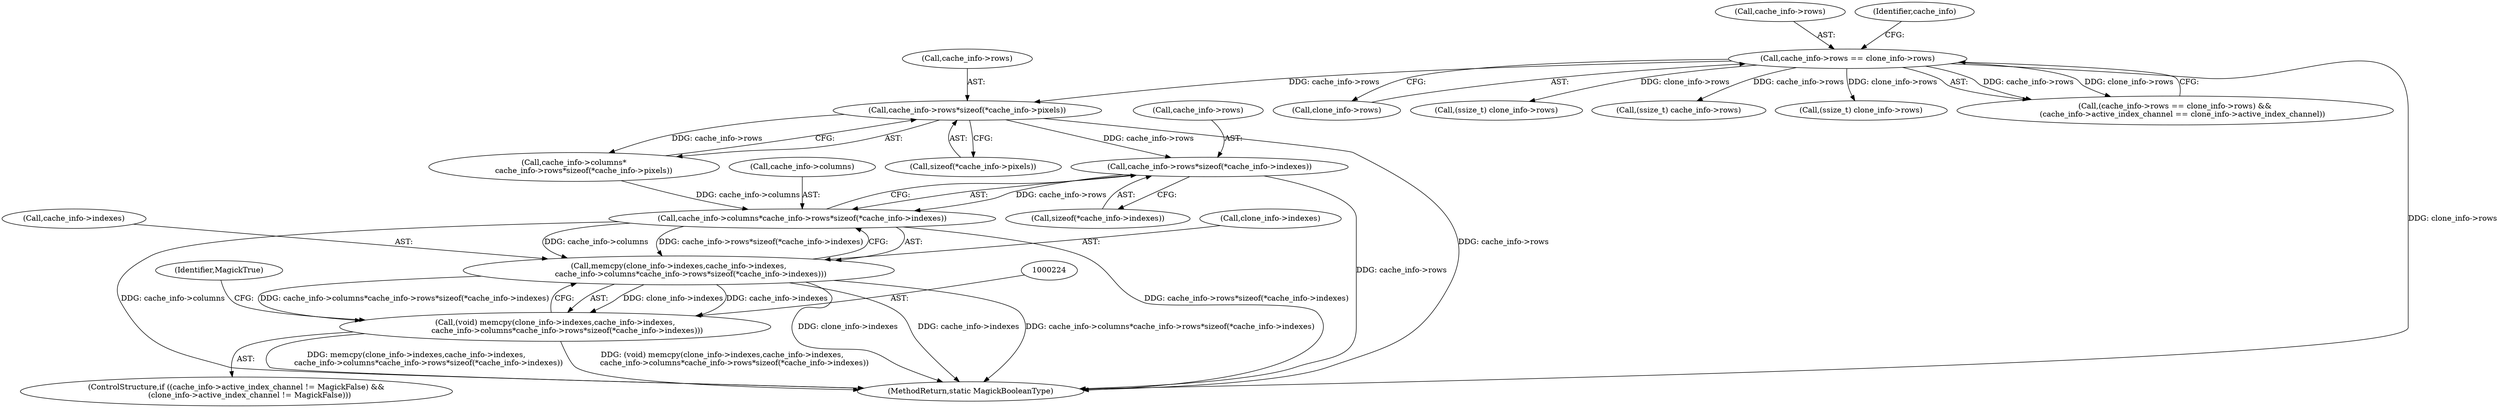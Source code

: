 digraph "0_ImageMagick_a54fe0e8600eaf3dc6fe717d3c0398001507f723@API" {
"1000236" [label="(Call,cache_info->rows*sizeof(*cache_info->indexes))"];
"1000202" [label="(Call,cache_info->rows*sizeof(*cache_info->pixels))"];
"1000174" [label="(Call,cache_info->rows == clone_info->rows)"];
"1000232" [label="(Call,cache_info->columns*cache_info->rows*sizeof(*cache_info->indexes))"];
"1000225" [label="(Call,memcpy(clone_info->indexes,cache_info->indexes,\n          cache_info->columns*cache_info->rows*sizeof(*cache_info->indexes)))"];
"1000223" [label="(Call,(void) memcpy(clone_info->indexes,cache_info->indexes,\n          cache_info->columns*cache_info->rows*sizeof(*cache_info->indexes)))"];
"1000202" [label="(Call,cache_info->rows*sizeof(*cache_info->pixels))"];
"1000246" [label="(Identifier,MagickTrue)"];
"1000178" [label="(Call,clone_info->rows)"];
"1000174" [label="(Call,cache_info->rows == clone_info->rows)"];
"1000223" [label="(Call,(void) memcpy(clone_info->indexes,cache_info->indexes,\n          cache_info->columns*cache_info->rows*sizeof(*cache_info->indexes)))"];
"1000232" [label="(Call,cache_info->columns*cache_info->rows*sizeof(*cache_info->indexes))"];
"1000655" [label="(MethodReturn,static MagickBooleanType)"];
"1000225" [label="(Call,memcpy(clone_info->indexes,cache_info->indexes,\n          cache_info->columns*cache_info->rows*sizeof(*cache_info->indexes)))"];
"1000233" [label="(Call,cache_info->columns)"];
"1000175" [label="(Call,cache_info->rows)"];
"1000236" [label="(Call,cache_info->rows*sizeof(*cache_info->indexes))"];
"1000318" [label="(Call,(ssize_t) clone_info->rows)"];
"1000203" [label="(Call,cache_info->rows)"];
"1000237" [label="(Call,cache_info->rows)"];
"1000296" [label="(Call,(ssize_t) cache_info->rows)"];
"1000211" [label="(ControlStructure,if ((cache_info->active_index_channel != MagickFalse) &&\n           (clone_info->active_index_channel != MagickFalse)))"];
"1000240" [label="(Call,sizeof(*cache_info->indexes))"];
"1000500" [label="(Call,(ssize_t) clone_info->rows)"];
"1000183" [label="(Identifier,cache_info)"];
"1000229" [label="(Call,cache_info->indexes)"];
"1000206" [label="(Call,sizeof(*cache_info->pixels))"];
"1000173" [label="(Call,(cache_info->rows == clone_info->rows) &&\n      (cache_info->active_index_channel == clone_info->active_index_channel))"];
"1000198" [label="(Call,cache_info->columns*\n        cache_info->rows*sizeof(*cache_info->pixels))"];
"1000226" [label="(Call,clone_info->indexes)"];
"1000236" -> "1000232"  [label="AST: "];
"1000236" -> "1000240"  [label="CFG: "];
"1000237" -> "1000236"  [label="AST: "];
"1000240" -> "1000236"  [label="AST: "];
"1000232" -> "1000236"  [label="CFG: "];
"1000236" -> "1000655"  [label="DDG: cache_info->rows"];
"1000236" -> "1000232"  [label="DDG: cache_info->rows"];
"1000202" -> "1000236"  [label="DDG: cache_info->rows"];
"1000202" -> "1000198"  [label="AST: "];
"1000202" -> "1000206"  [label="CFG: "];
"1000203" -> "1000202"  [label="AST: "];
"1000206" -> "1000202"  [label="AST: "];
"1000198" -> "1000202"  [label="CFG: "];
"1000202" -> "1000655"  [label="DDG: cache_info->rows"];
"1000202" -> "1000198"  [label="DDG: cache_info->rows"];
"1000174" -> "1000202"  [label="DDG: cache_info->rows"];
"1000174" -> "1000173"  [label="AST: "];
"1000174" -> "1000178"  [label="CFG: "];
"1000175" -> "1000174"  [label="AST: "];
"1000178" -> "1000174"  [label="AST: "];
"1000183" -> "1000174"  [label="CFG: "];
"1000173" -> "1000174"  [label="CFG: "];
"1000174" -> "1000655"  [label="DDG: clone_info->rows"];
"1000174" -> "1000173"  [label="DDG: cache_info->rows"];
"1000174" -> "1000173"  [label="DDG: clone_info->rows"];
"1000174" -> "1000296"  [label="DDG: cache_info->rows"];
"1000174" -> "1000318"  [label="DDG: clone_info->rows"];
"1000174" -> "1000500"  [label="DDG: clone_info->rows"];
"1000232" -> "1000225"  [label="AST: "];
"1000233" -> "1000232"  [label="AST: "];
"1000225" -> "1000232"  [label="CFG: "];
"1000232" -> "1000655"  [label="DDG: cache_info->columns"];
"1000232" -> "1000655"  [label="DDG: cache_info->rows*sizeof(*cache_info->indexes)"];
"1000232" -> "1000225"  [label="DDG: cache_info->columns"];
"1000232" -> "1000225"  [label="DDG: cache_info->rows*sizeof(*cache_info->indexes)"];
"1000198" -> "1000232"  [label="DDG: cache_info->columns"];
"1000225" -> "1000223"  [label="AST: "];
"1000226" -> "1000225"  [label="AST: "];
"1000229" -> "1000225"  [label="AST: "];
"1000223" -> "1000225"  [label="CFG: "];
"1000225" -> "1000655"  [label="DDG: clone_info->indexes"];
"1000225" -> "1000655"  [label="DDG: cache_info->indexes"];
"1000225" -> "1000655"  [label="DDG: cache_info->columns*cache_info->rows*sizeof(*cache_info->indexes)"];
"1000225" -> "1000223"  [label="DDG: clone_info->indexes"];
"1000225" -> "1000223"  [label="DDG: cache_info->indexes"];
"1000225" -> "1000223"  [label="DDG: cache_info->columns*cache_info->rows*sizeof(*cache_info->indexes)"];
"1000223" -> "1000211"  [label="AST: "];
"1000224" -> "1000223"  [label="AST: "];
"1000246" -> "1000223"  [label="CFG: "];
"1000223" -> "1000655"  [label="DDG: memcpy(clone_info->indexes,cache_info->indexes,\n          cache_info->columns*cache_info->rows*sizeof(*cache_info->indexes))"];
"1000223" -> "1000655"  [label="DDG: (void) memcpy(clone_info->indexes,cache_info->indexes,\n          cache_info->columns*cache_info->rows*sizeof(*cache_info->indexes))"];
}
